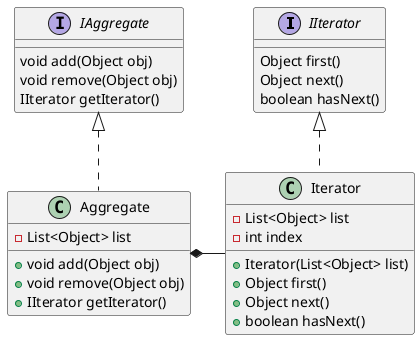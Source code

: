 @startuml

interface IIterator {
    Object first()
    Object next()
    boolean hasNext()
}
class Iterator implements IIterator {
    - List<Object> list
    - int index
    + Iterator(List<Object> list)
    + Object first()
    + Object next()
    + boolean hasNext()
}
interface IAggregate {
    void add(Object obj)
    void remove(Object obj)
    IIterator getIterator()
}
class Aggregate implements IAggregate {
    - List<Object> list
    + void add(Object obj)
    + void remove(Object obj)
    + IIterator getIterator()
}
Aggregate *- Iterator

@enduml